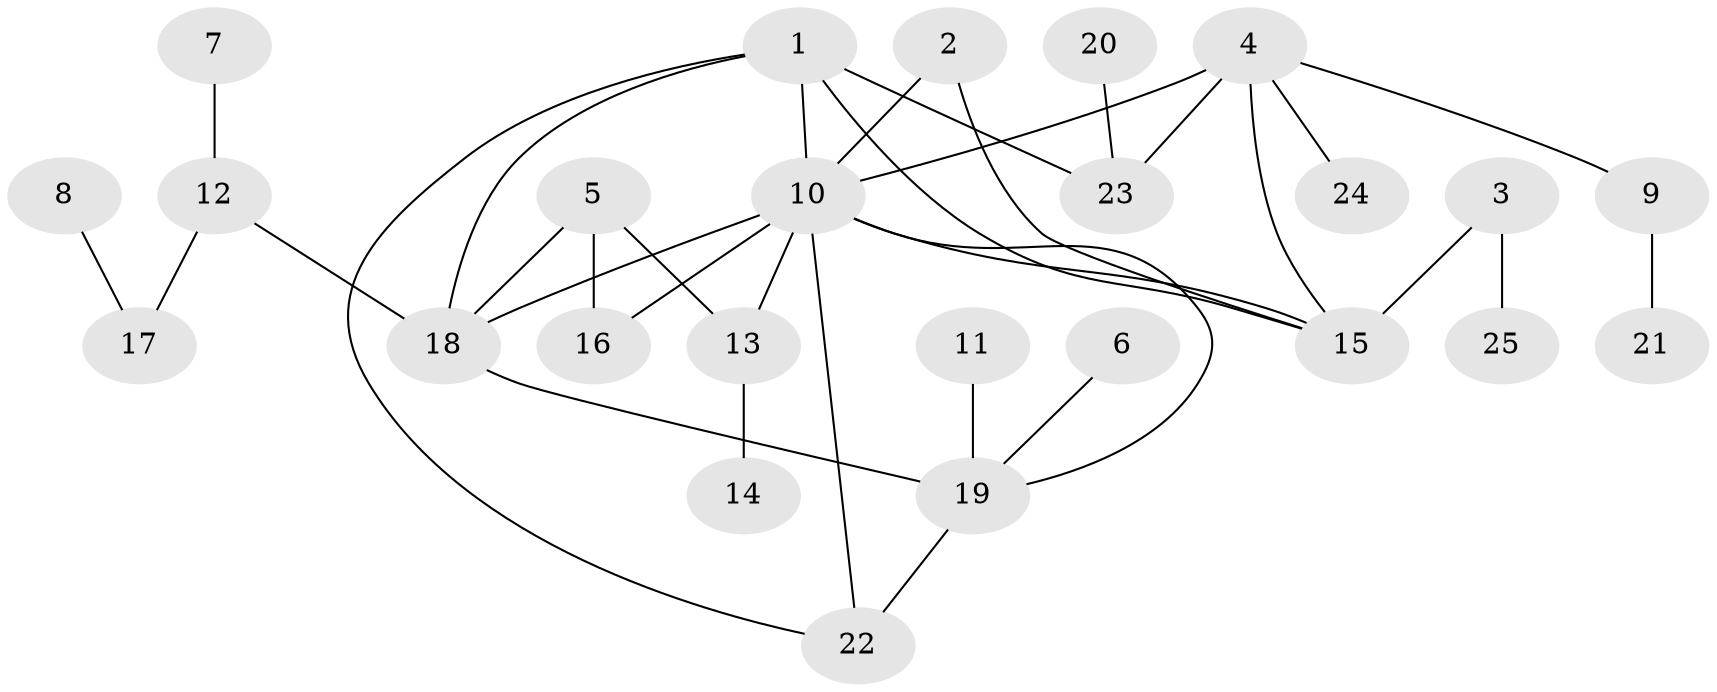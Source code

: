 // original degree distribution, {7: 0.06, 5: 0.06, 4: 0.06, 1: 0.46, 8: 0.02, 2: 0.22, 3: 0.1, 6: 0.02}
// Generated by graph-tools (version 1.1) at 2025/02/03/09/25 03:02:52]
// undirected, 25 vertices, 34 edges
graph export_dot {
graph [start="1"]
  node [color=gray90,style=filled];
  1;
  2;
  3;
  4;
  5;
  6;
  7;
  8;
  9;
  10;
  11;
  12;
  13;
  14;
  15;
  16;
  17;
  18;
  19;
  20;
  21;
  22;
  23;
  24;
  25;
  1 -- 10 [weight=1.0];
  1 -- 15 [weight=1.0];
  1 -- 18 [weight=1.0];
  1 -- 22 [weight=1.0];
  1 -- 23 [weight=1.0];
  2 -- 10 [weight=1.0];
  2 -- 15 [weight=1.0];
  3 -- 15 [weight=1.0];
  3 -- 25 [weight=1.0];
  4 -- 9 [weight=1.0];
  4 -- 10 [weight=2.0];
  4 -- 15 [weight=1.0];
  4 -- 23 [weight=1.0];
  4 -- 24 [weight=1.0];
  5 -- 13 [weight=1.0];
  5 -- 16 [weight=1.0];
  5 -- 18 [weight=1.0];
  6 -- 19 [weight=1.0];
  7 -- 12 [weight=1.0];
  8 -- 17 [weight=1.0];
  9 -- 21 [weight=1.0];
  10 -- 13 [weight=1.0];
  10 -- 15 [weight=1.0];
  10 -- 16 [weight=1.0];
  10 -- 18 [weight=2.0];
  10 -- 19 [weight=1.0];
  10 -- 22 [weight=1.0];
  11 -- 19 [weight=1.0];
  12 -- 17 [weight=1.0];
  12 -- 18 [weight=1.0];
  13 -- 14 [weight=1.0];
  18 -- 19 [weight=1.0];
  19 -- 22 [weight=1.0];
  20 -- 23 [weight=1.0];
}
